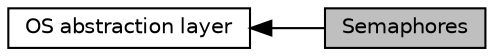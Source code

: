 digraph "Semaphores"
{
  edge [fontname="Helvetica",fontsize="10",labelfontname="Helvetica",labelfontsize="10"];
  node [fontname="Helvetica",fontsize="10",shape=box];
  rankdir=LR;
  Node2 [label="OS abstraction layer",height=0.2,width=0.4,color="black", fillcolor="white", style="filled",URL="$group__sys__os.html",tooltip=" "];
  Node1 [label="Semaphores",height=0.2,width=0.4,color="black", fillcolor="grey75", style="filled", fontcolor="black",tooltip=" "];
  Node2->Node1 [shape=plaintext, dir="back", style="solid"];
}
